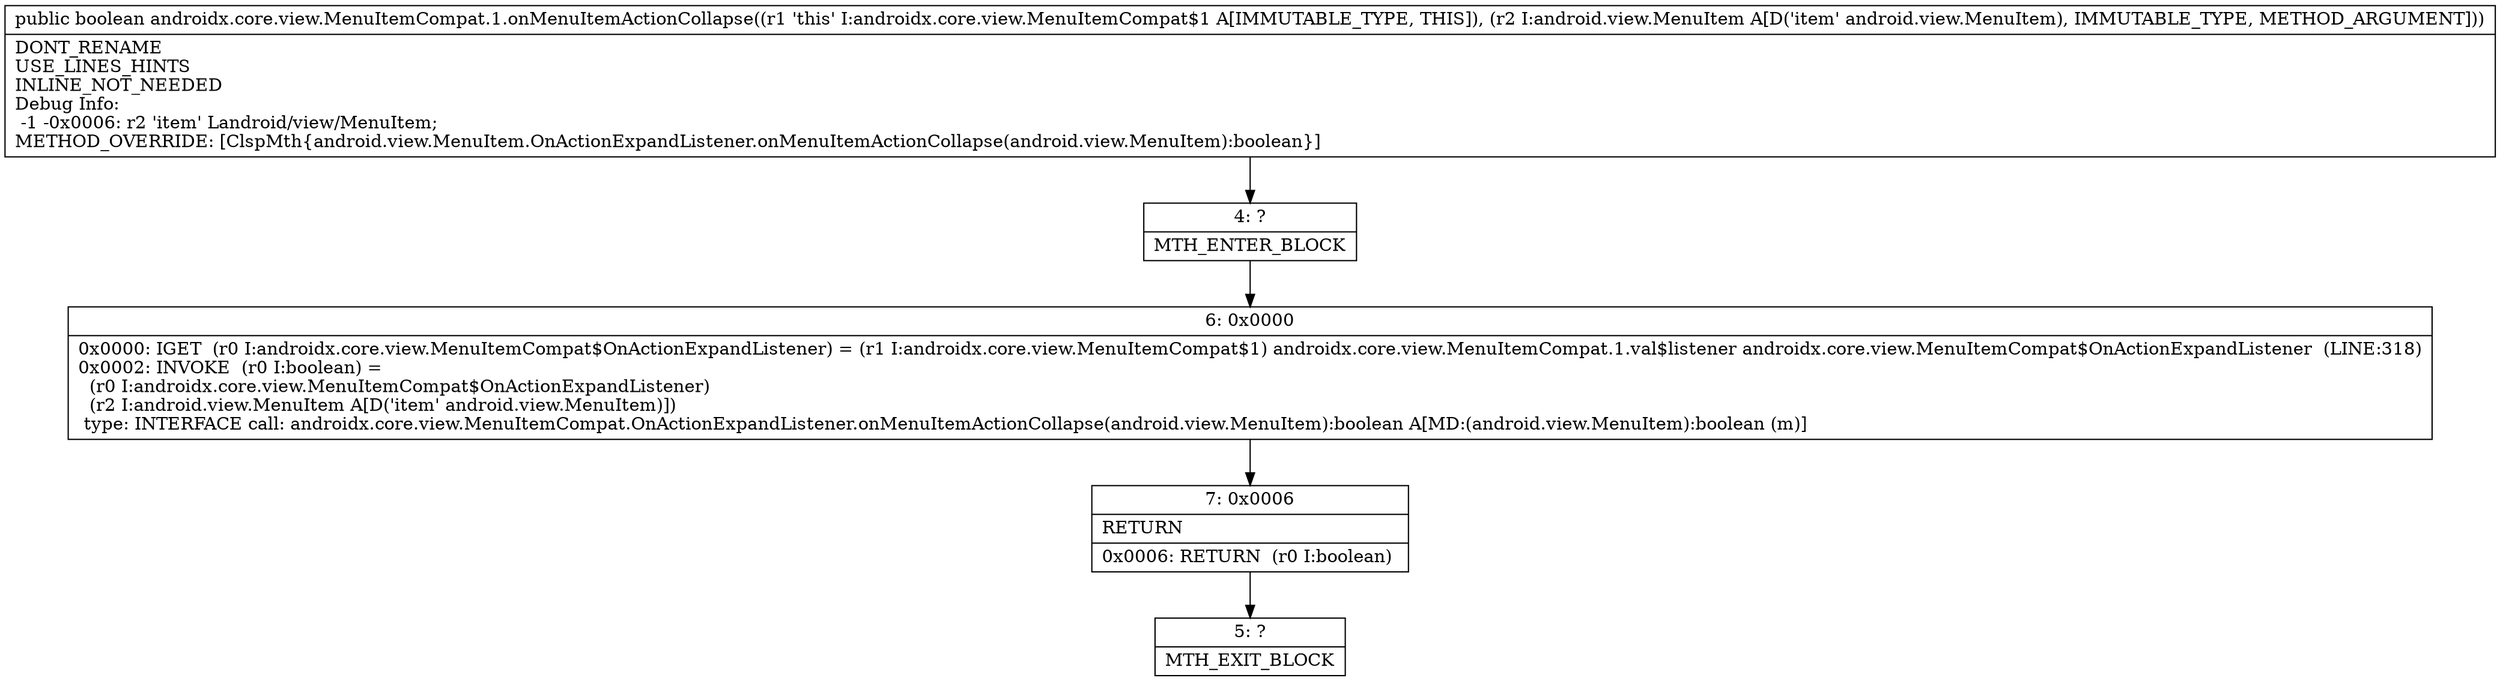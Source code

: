 digraph "CFG forandroidx.core.view.MenuItemCompat.1.onMenuItemActionCollapse(Landroid\/view\/MenuItem;)Z" {
Node_4 [shape=record,label="{4\:\ ?|MTH_ENTER_BLOCK\l}"];
Node_6 [shape=record,label="{6\:\ 0x0000|0x0000: IGET  (r0 I:androidx.core.view.MenuItemCompat$OnActionExpandListener) = (r1 I:androidx.core.view.MenuItemCompat$1) androidx.core.view.MenuItemCompat.1.val$listener androidx.core.view.MenuItemCompat$OnActionExpandListener  (LINE:318)\l0x0002: INVOKE  (r0 I:boolean) = \l  (r0 I:androidx.core.view.MenuItemCompat$OnActionExpandListener)\l  (r2 I:android.view.MenuItem A[D('item' android.view.MenuItem)])\l type: INTERFACE call: androidx.core.view.MenuItemCompat.OnActionExpandListener.onMenuItemActionCollapse(android.view.MenuItem):boolean A[MD:(android.view.MenuItem):boolean (m)]\l}"];
Node_7 [shape=record,label="{7\:\ 0x0006|RETURN\l|0x0006: RETURN  (r0 I:boolean) \l}"];
Node_5 [shape=record,label="{5\:\ ?|MTH_EXIT_BLOCK\l}"];
MethodNode[shape=record,label="{public boolean androidx.core.view.MenuItemCompat.1.onMenuItemActionCollapse((r1 'this' I:androidx.core.view.MenuItemCompat$1 A[IMMUTABLE_TYPE, THIS]), (r2 I:android.view.MenuItem A[D('item' android.view.MenuItem), IMMUTABLE_TYPE, METHOD_ARGUMENT]))  | DONT_RENAME\lUSE_LINES_HINTS\lINLINE_NOT_NEEDED\lDebug Info:\l  \-1 \-0x0006: r2 'item' Landroid\/view\/MenuItem;\lMETHOD_OVERRIDE: [ClspMth\{android.view.MenuItem.OnActionExpandListener.onMenuItemActionCollapse(android.view.MenuItem):boolean\}]\l}"];
MethodNode -> Node_4;Node_4 -> Node_6;
Node_6 -> Node_7;
Node_7 -> Node_5;
}

